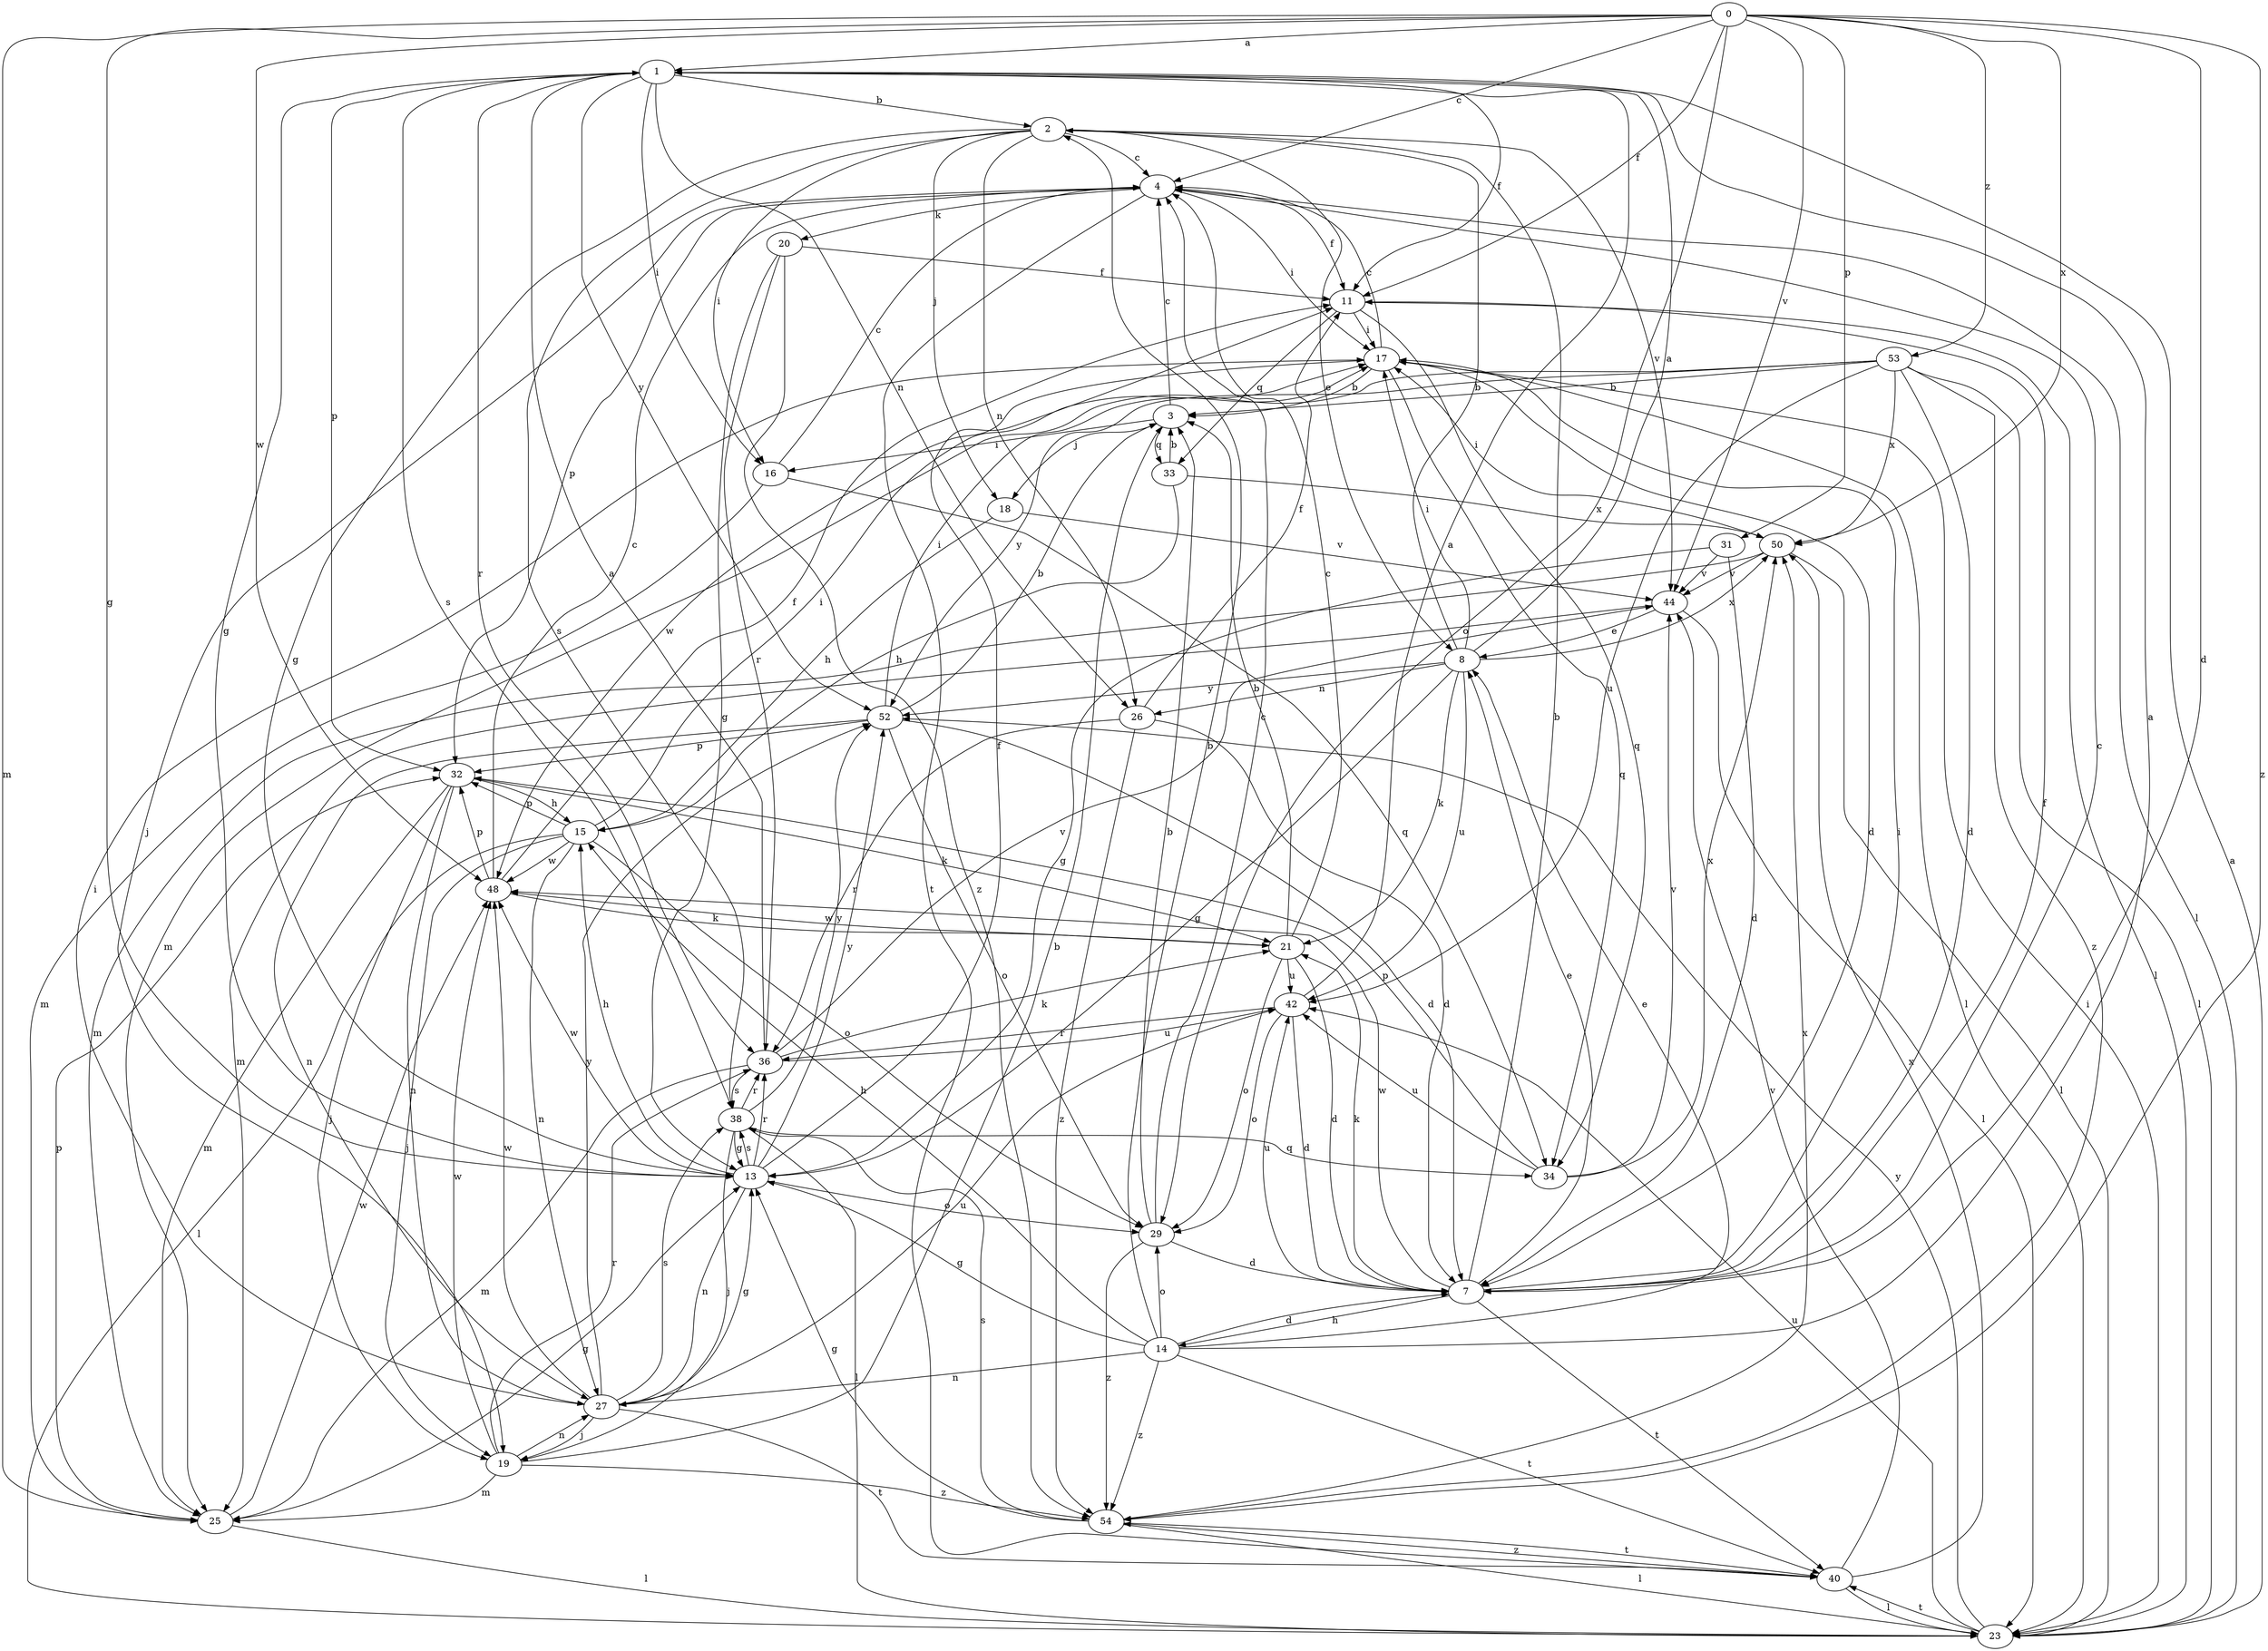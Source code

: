 strict digraph  {
0;
1;
2;
3;
4;
7;
8;
11;
13;
14;
15;
16;
17;
18;
19;
20;
21;
23;
25;
26;
27;
29;
31;
32;
33;
34;
36;
38;
40;
42;
44;
48;
50;
52;
53;
54;
0 -> 1  [label=a];
0 -> 4  [label=c];
0 -> 7  [label=d];
0 -> 11  [label=f];
0 -> 13  [label=g];
0 -> 25  [label=m];
0 -> 29  [label=o];
0 -> 31  [label=p];
0 -> 44  [label=v];
0 -> 48  [label=w];
0 -> 50  [label=x];
0 -> 53  [label=z];
0 -> 54  [label=z];
1 -> 2  [label=b];
1 -> 11  [label=f];
1 -> 13  [label=g];
1 -> 16  [label=i];
1 -> 26  [label=n];
1 -> 32  [label=p];
1 -> 36  [label=r];
1 -> 38  [label=s];
1 -> 52  [label=y];
2 -> 4  [label=c];
2 -> 8  [label=e];
2 -> 13  [label=g];
2 -> 16  [label=i];
2 -> 18  [label=j];
2 -> 26  [label=n];
2 -> 38  [label=s];
2 -> 44  [label=v];
3 -> 4  [label=c];
3 -> 16  [label=i];
3 -> 18  [label=j];
3 -> 33  [label=q];
4 -> 11  [label=f];
4 -> 17  [label=i];
4 -> 19  [label=j];
4 -> 20  [label=k];
4 -> 23  [label=l];
4 -> 32  [label=p];
4 -> 40  [label=t];
7 -> 2  [label=b];
7 -> 4  [label=c];
7 -> 8  [label=e];
7 -> 11  [label=f];
7 -> 14  [label=h];
7 -> 17  [label=i];
7 -> 21  [label=k];
7 -> 40  [label=t];
7 -> 42  [label=u];
7 -> 48  [label=w];
8 -> 1  [label=a];
8 -> 2  [label=b];
8 -> 13  [label=g];
8 -> 17  [label=i];
8 -> 21  [label=k];
8 -> 26  [label=n];
8 -> 42  [label=u];
8 -> 50  [label=x];
8 -> 52  [label=y];
11 -> 17  [label=i];
11 -> 23  [label=l];
11 -> 33  [label=q];
11 -> 34  [label=q];
13 -> 11  [label=f];
13 -> 15  [label=h];
13 -> 27  [label=n];
13 -> 29  [label=o];
13 -> 36  [label=r];
13 -> 38  [label=s];
13 -> 48  [label=w];
13 -> 52  [label=y];
14 -> 1  [label=a];
14 -> 2  [label=b];
14 -> 7  [label=d];
14 -> 8  [label=e];
14 -> 13  [label=g];
14 -> 15  [label=h];
14 -> 27  [label=n];
14 -> 29  [label=o];
14 -> 40  [label=t];
14 -> 54  [label=z];
15 -> 17  [label=i];
15 -> 19  [label=j];
15 -> 23  [label=l];
15 -> 27  [label=n];
15 -> 29  [label=o];
15 -> 32  [label=p];
15 -> 48  [label=w];
16 -> 4  [label=c];
16 -> 25  [label=m];
16 -> 34  [label=q];
17 -> 3  [label=b];
17 -> 4  [label=c];
17 -> 7  [label=d];
17 -> 23  [label=l];
17 -> 34  [label=q];
17 -> 48  [label=w];
18 -> 15  [label=h];
18 -> 44  [label=v];
19 -> 3  [label=b];
19 -> 25  [label=m];
19 -> 27  [label=n];
19 -> 36  [label=r];
19 -> 48  [label=w];
19 -> 54  [label=z];
20 -> 11  [label=f];
20 -> 13  [label=g];
20 -> 36  [label=r];
20 -> 54  [label=z];
21 -> 3  [label=b];
21 -> 4  [label=c];
21 -> 7  [label=d];
21 -> 29  [label=o];
21 -> 42  [label=u];
21 -> 48  [label=w];
23 -> 1  [label=a];
23 -> 17  [label=i];
23 -> 40  [label=t];
23 -> 42  [label=u];
23 -> 52  [label=y];
25 -> 13  [label=g];
25 -> 23  [label=l];
25 -> 32  [label=p];
25 -> 48  [label=w];
26 -> 7  [label=d];
26 -> 11  [label=f];
26 -> 36  [label=r];
26 -> 54  [label=z];
27 -> 13  [label=g];
27 -> 17  [label=i];
27 -> 19  [label=j];
27 -> 38  [label=s];
27 -> 40  [label=t];
27 -> 42  [label=u];
27 -> 48  [label=w];
27 -> 52  [label=y];
29 -> 3  [label=b];
29 -> 4  [label=c];
29 -> 7  [label=d];
29 -> 54  [label=z];
31 -> 7  [label=d];
31 -> 13  [label=g];
31 -> 44  [label=v];
32 -> 15  [label=h];
32 -> 19  [label=j];
32 -> 21  [label=k];
32 -> 25  [label=m];
32 -> 27  [label=n];
33 -> 3  [label=b];
33 -> 15  [label=h];
33 -> 50  [label=x];
34 -> 32  [label=p];
34 -> 42  [label=u];
34 -> 44  [label=v];
34 -> 50  [label=x];
36 -> 1  [label=a];
36 -> 21  [label=k];
36 -> 25  [label=m];
36 -> 38  [label=s];
36 -> 42  [label=u];
36 -> 44  [label=v];
38 -> 13  [label=g];
38 -> 19  [label=j];
38 -> 23  [label=l];
38 -> 34  [label=q];
38 -> 36  [label=r];
38 -> 52  [label=y];
40 -> 23  [label=l];
40 -> 44  [label=v];
40 -> 50  [label=x];
40 -> 54  [label=z];
42 -> 1  [label=a];
42 -> 7  [label=d];
42 -> 29  [label=o];
42 -> 36  [label=r];
44 -> 8  [label=e];
44 -> 23  [label=l];
44 -> 25  [label=m];
48 -> 4  [label=c];
48 -> 11  [label=f];
48 -> 21  [label=k];
48 -> 32  [label=p];
50 -> 17  [label=i];
50 -> 23  [label=l];
50 -> 25  [label=m];
50 -> 44  [label=v];
52 -> 3  [label=b];
52 -> 7  [label=d];
52 -> 17  [label=i];
52 -> 27  [label=n];
52 -> 29  [label=o];
52 -> 32  [label=p];
53 -> 3  [label=b];
53 -> 7  [label=d];
53 -> 23  [label=l];
53 -> 25  [label=m];
53 -> 42  [label=u];
53 -> 50  [label=x];
53 -> 52  [label=y];
53 -> 54  [label=z];
54 -> 13  [label=g];
54 -> 23  [label=l];
54 -> 38  [label=s];
54 -> 40  [label=t];
54 -> 50  [label=x];
}
